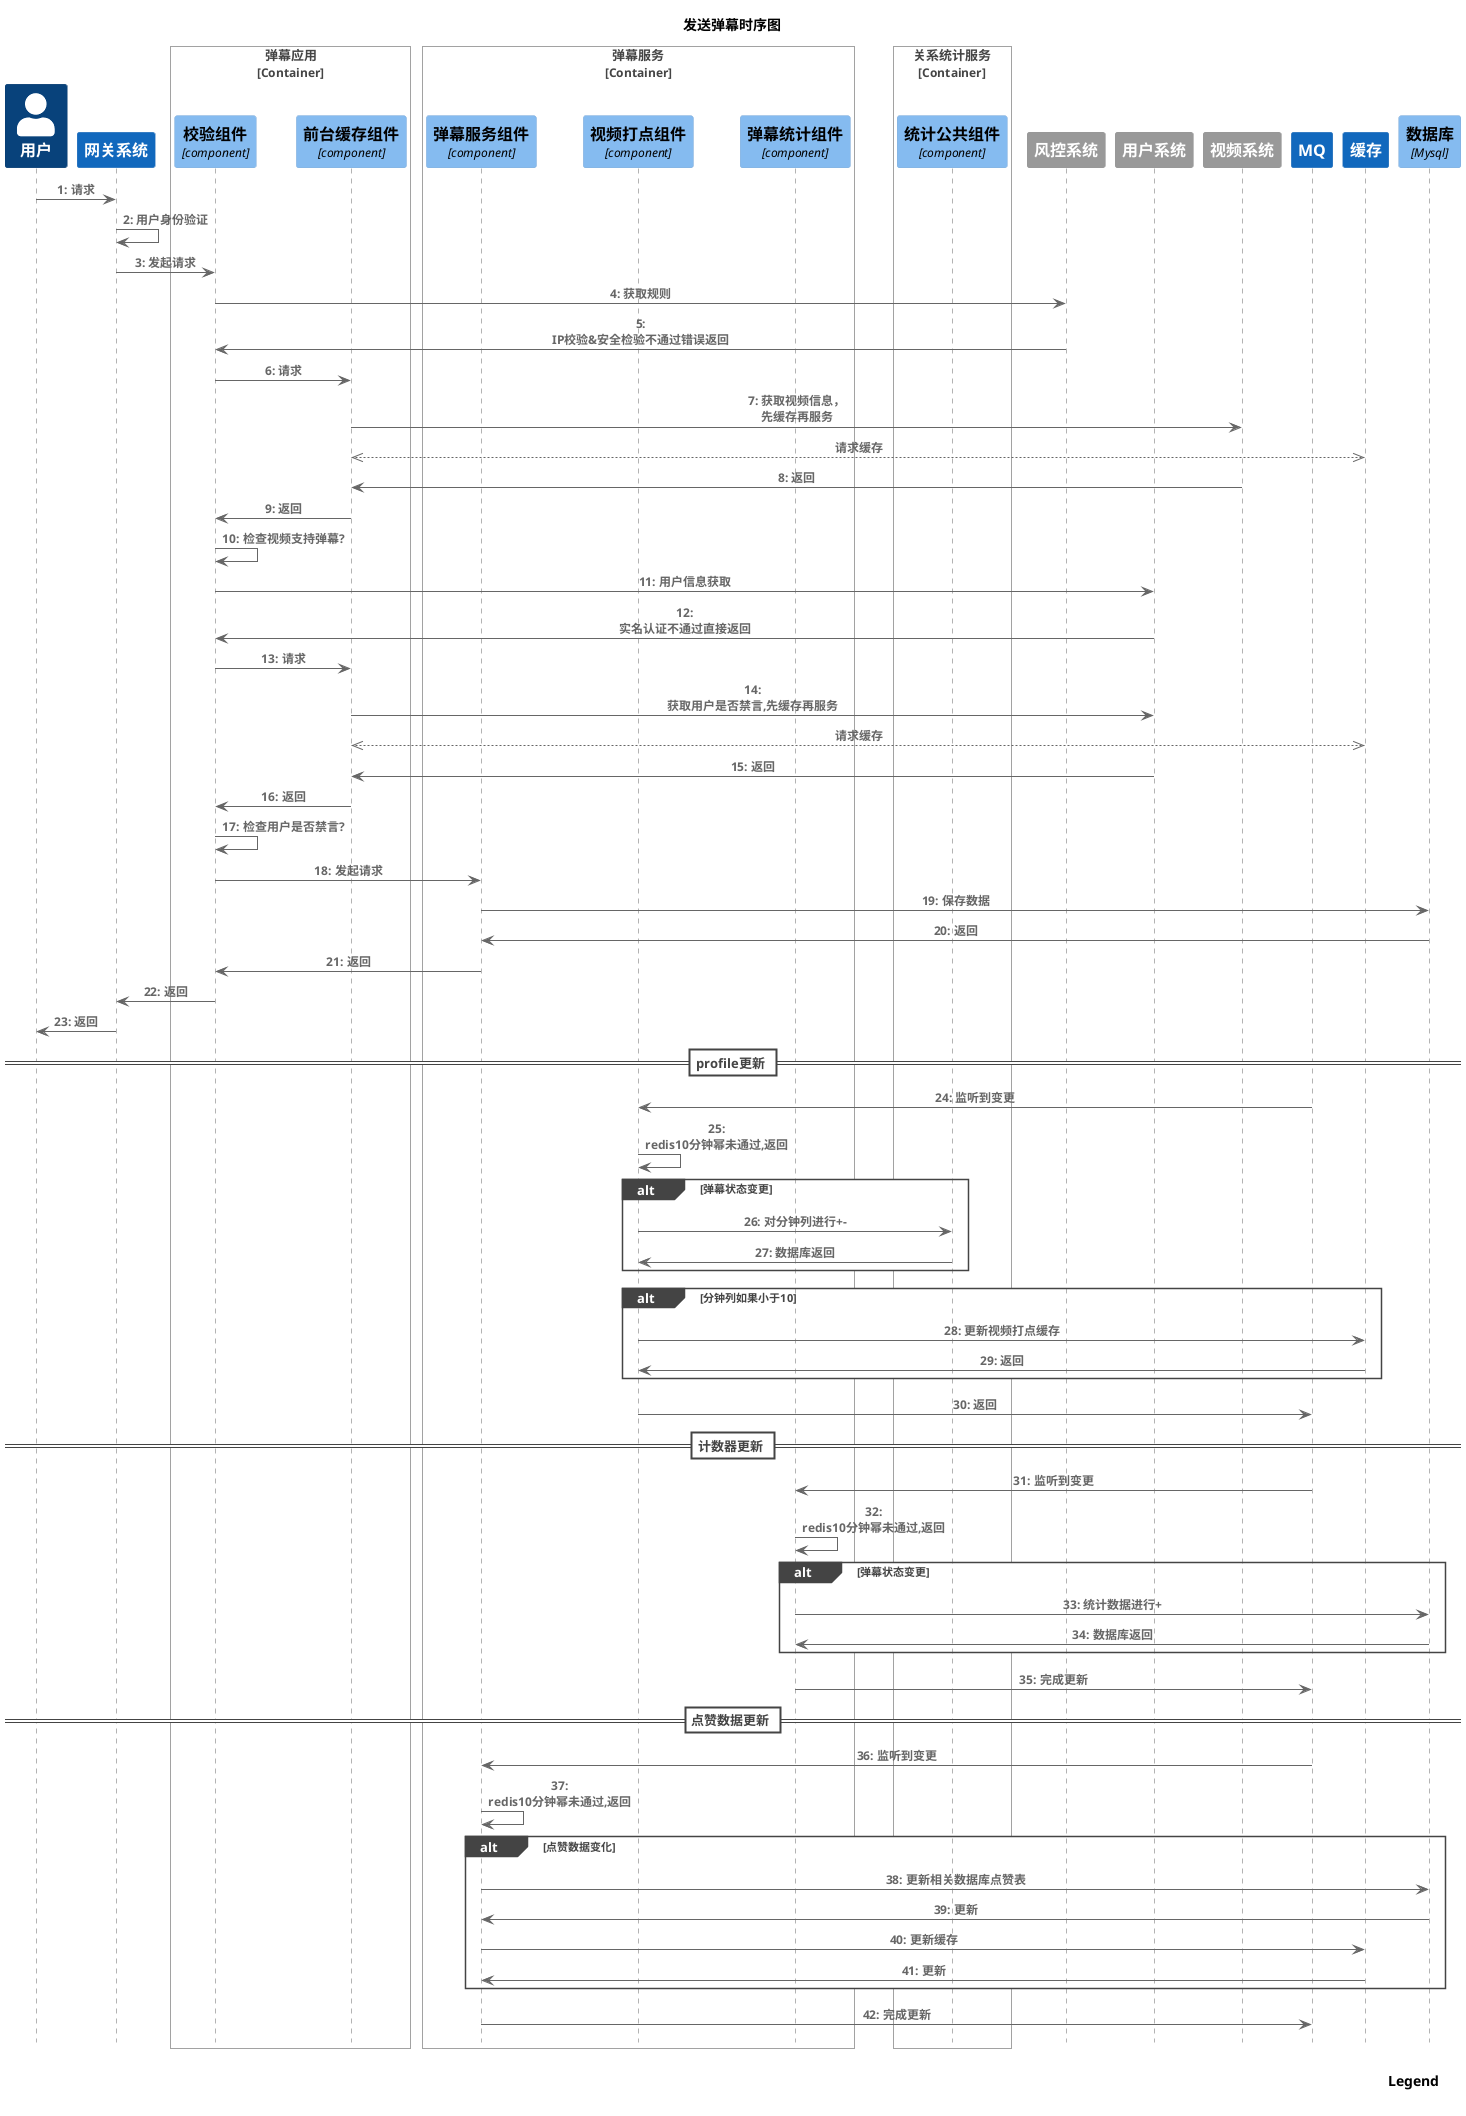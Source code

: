 @startuml
!include <C4/C4_Sequence>
SHOW_INDEX()
SHOW_LEGEND()
title 发送弹幕时序图
Person(user, "用户")
System(gateway,"网关系统")

Rel(user, gateway, "请求")
Rel(gateway, gateway, "用户身份验证")

Container_Boundary(barrageFacade, "弹幕应用")
    Component(checkComponent, "校验组件", "component", "检验权限组件")
    Component(facadeCacheComponent, "前台缓存组件", "component", "缓存组件")
Boundary_End()

Container_Boundary(barrageService, "弹幕服务")
    Component(barrageComponent, "弹幕服务组件", "component", "弹幕服务组件")
    Component(profileComponent, "视频打点组件", "component", "视频打点组件")
    Component(barrageStatComponent, "弹幕统计组件", "component", "统计组件")
Boundary_End()

Container_Boundary(relationService, "关系统计服务")
    Component(statComponent, "统计公共组件", "component", "统计公共组件")
Boundary_End()
System_Ext(security,"风控系统")
System_Ext(userSystem,"用户系统")
System_Ext(videoSystem,"视频系统")
System(rocketmq,"MQ")
System(redis,"缓存","redis")
ComponentDb(db, "数据库", "Mysql")

Rel(gateway, checkComponent, "发起请求")

Rel(checkComponent, security, "获取规则")
Rel(security,checkComponent, "IP校验&安全检验不通过错误返回")


Rel(checkComponent, facadeCacheComponent, "请求")
Rel(facadeCacheComponent, videoSystem, "获取视频信息，先缓存再服务")
BiRel(facadeCacheComponent, redis, "请求缓存")
Rel(videoSystem, facadeCacheComponent, "返回")
Rel(facadeCacheComponent, checkComponent, "返回")
Rel(checkComponent, checkComponent, "检查视频支持弹幕?")


Rel(checkComponent, userSystem, "用户信息获取")
Rel(userSystem,checkComponent, "实名认证不通过直接返回")

Rel(checkComponent, facadeCacheComponent, "请求")
Rel(facadeCacheComponent, userSystem, "获取用户是否禁言,先缓存再服务")
BiRel(facadeCacheComponent, redis, "请求缓存")
Rel(userSystem, facadeCacheComponent, "返回")
Rel(facadeCacheComponent, checkComponent, "返回")
Rel(checkComponent, checkComponent, "检查用户是否禁言?")


Rel(checkComponent, barrageComponent, "发起请求")
Rel(barrageComponent, db, "保存数据")
Rel(db, barrageComponent, "返回")
Rel(barrageComponent, checkComponent, "返回")
Rel(checkComponent, gateway, "返回")
Rel(gateway, user, "返回")

== profile更新 ==
Rel(rocketmq, profileComponent, "监听到变更")
Rel(profileComponent, profileComponent, "redis10分钟幂未通过,返回")
alt 弹幕状态变更
  Rel(profileComponent, statComponent, "对分钟列进行+-")
  Rel(statComponent, profileComponent, "数据库返回")
end
alt 分钟列如果小于10
Rel(profileComponent, redis, "更新视频打点缓存")
Rel(redis, profileComponent, "返回")
end
Rel(profileComponent, rocketmq, "返回")

== 计数器更新 ==
Rel(rocketmq, barrageStatComponent, "监听到变更")
Rel(barrageStatComponent, barrageStatComponent, "redis10分钟幂未通过,返回")
alt 弹幕状态变更
  Rel(barrageStatComponent, db, "统计数据进行+")
  Rel(db, barrageStatComponent, "数据库返回")
end
Rel(barrageStatComponent, rocketmq, "完成更新")

== 点赞数据更新 ==
Rel(rocketmq, barrageComponent, "监听到变更")
Rel(barrageComponent, barrageComponent, "redis10分钟幂未通过,返回")
alt 点赞数据变化
  Rel(barrageComponent, db, "更新相关数据库点赞表")
  Rel(db, barrageComponent, "更新")
  Rel(barrageComponent, redis, "更新缓存")
  Rel(redis, barrageComponent, "更新")
end
Rel(barrageComponent, rocketmq, "完成更新")
@enduml
